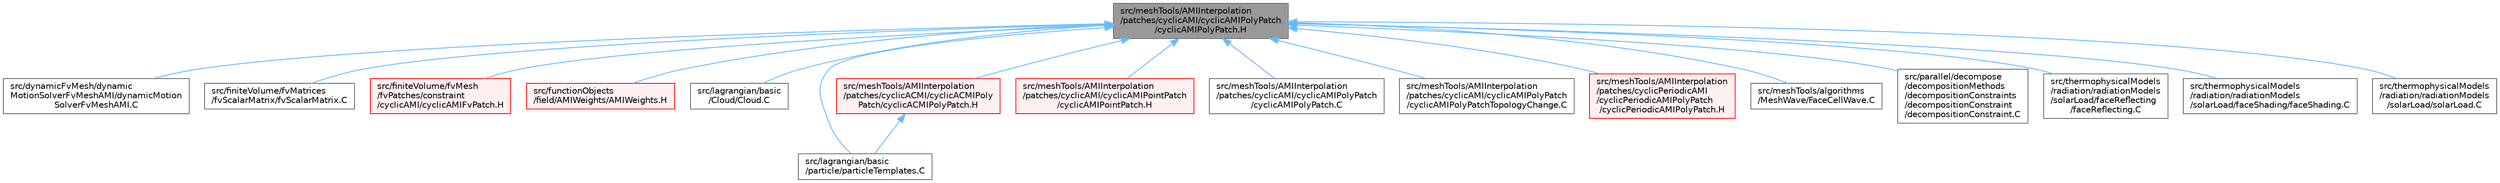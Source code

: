 digraph "src/meshTools/AMIInterpolation/patches/cyclicAMI/cyclicAMIPolyPatch/cyclicAMIPolyPatch.H"
{
 // LATEX_PDF_SIZE
  bgcolor="transparent";
  edge [fontname=Helvetica,fontsize=10,labelfontname=Helvetica,labelfontsize=10];
  node [fontname=Helvetica,fontsize=10,shape=box,height=0.2,width=0.4];
  Node1 [id="Node000001",label="src/meshTools/AMIInterpolation\l/patches/cyclicAMI/cyclicAMIPolyPatch\l/cyclicAMIPolyPatch.H",height=0.2,width=0.4,color="gray40", fillcolor="grey60", style="filled", fontcolor="black",tooltip=" "];
  Node1 -> Node2 [id="edge1_Node000001_Node000002",dir="back",color="steelblue1",style="solid",tooltip=" "];
  Node2 [id="Node000002",label="src/dynamicFvMesh/dynamic\lMotionSolverFvMeshAMI/dynamicMotion\lSolverFvMeshAMI.C",height=0.2,width=0.4,color="grey40", fillcolor="white", style="filled",URL="$dynamicMotionSolverFvMeshAMI_8C.html",tooltip=" "];
  Node1 -> Node3 [id="edge2_Node000001_Node000003",dir="back",color="steelblue1",style="solid",tooltip=" "];
  Node3 [id="Node000003",label="src/finiteVolume/fvMatrices\l/fvScalarMatrix/fvScalarMatrix.C",height=0.2,width=0.4,color="grey40", fillcolor="white", style="filled",URL="$fvScalarMatrix_8C.html",tooltip=" "];
  Node1 -> Node4 [id="edge3_Node000001_Node000004",dir="back",color="steelblue1",style="solid",tooltip=" "];
  Node4 [id="Node000004",label="src/finiteVolume/fvMesh\l/fvPatches/constraint\l/cyclicAMI/cyclicAMIFvPatch.H",height=0.2,width=0.4,color="red", fillcolor="#FFF0F0", style="filled",URL="$cyclicAMIFvPatch_8H.html",tooltip=" "];
  Node1 -> Node35 [id="edge4_Node000001_Node000035",dir="back",color="steelblue1",style="solid",tooltip=" "];
  Node35 [id="Node000035",label="src/functionObjects\l/field/AMIWeights/AMIWeights.H",height=0.2,width=0.4,color="red", fillcolor="#FFF0F0", style="filled",URL="$AMIWeights_8H.html",tooltip=" "];
  Node1 -> Node37 [id="edge5_Node000001_Node000037",dir="back",color="steelblue1",style="solid",tooltip=" "];
  Node37 [id="Node000037",label="src/lagrangian/basic\l/Cloud/Cloud.C",height=0.2,width=0.4,color="grey40", fillcolor="white", style="filled",URL="$Cloud_8C.html",tooltip=" "];
  Node1 -> Node38 [id="edge6_Node000001_Node000038",dir="back",color="steelblue1",style="solid",tooltip=" "];
  Node38 [id="Node000038",label="src/lagrangian/basic\l/particle/particleTemplates.C",height=0.2,width=0.4,color="grey40", fillcolor="white", style="filled",URL="$particleTemplates_8C.html",tooltip=" "];
  Node1 -> Node39 [id="edge7_Node000001_Node000039",dir="back",color="steelblue1",style="solid",tooltip=" "];
  Node39 [id="Node000039",label="src/meshTools/AMIInterpolation\l/patches/cyclicACMI/cyclicACMIPoly\lPatch/cyclicACMIPolyPatch.H",height=0.2,width=0.4,color="red", fillcolor="#FFF0F0", style="filled",URL="$cyclicACMIPolyPatch_8H.html",tooltip=" "];
  Node39 -> Node38 [id="edge8_Node000039_Node000038",dir="back",color="steelblue1",style="solid",tooltip=" "];
  Node1 -> Node59 [id="edge9_Node000001_Node000059",dir="back",color="steelblue1",style="solid",tooltip=" "];
  Node59 [id="Node000059",label="src/meshTools/AMIInterpolation\l/patches/cyclicAMI/cyclicAMIPointPatch\l/cyclicAMIPointPatch.H",height=0.2,width=0.4,color="red", fillcolor="#FFF0F0", style="filled",URL="$cyclicAMIPointPatch_8H.html",tooltip=" "];
  Node1 -> Node65 [id="edge10_Node000001_Node000065",dir="back",color="steelblue1",style="solid",tooltip=" "];
  Node65 [id="Node000065",label="src/meshTools/AMIInterpolation\l/patches/cyclicAMI/cyclicAMIPolyPatch\l/cyclicAMIPolyPatch.C",height=0.2,width=0.4,color="grey40", fillcolor="white", style="filled",URL="$cyclicAMIPolyPatch_8C.html",tooltip=" "];
  Node1 -> Node66 [id="edge11_Node000001_Node000066",dir="back",color="steelblue1",style="solid",tooltip=" "];
  Node66 [id="Node000066",label="src/meshTools/AMIInterpolation\l/patches/cyclicAMI/cyclicAMIPolyPatch\l/cyclicAMIPolyPatchTopologyChange.C",height=0.2,width=0.4,color="grey40", fillcolor="white", style="filled",URL="$cyclicAMIPolyPatchTopologyChange_8C.html",tooltip=" "];
  Node1 -> Node67 [id="edge12_Node000001_Node000067",dir="back",color="steelblue1",style="solid",tooltip=" "];
  Node67 [id="Node000067",label="src/meshTools/AMIInterpolation\l/patches/cyclicPeriodicAMI\l/cyclicPeriodicAMIPolyPatch\l/cyclicPeriodicAMIPolyPatch.H",height=0.2,width=0.4,color="red", fillcolor="#FFF0F0", style="filled",URL="$cyclicPeriodicAMIPolyPatch_8H.html",tooltip=" "];
  Node1 -> Node69 [id="edge13_Node000001_Node000069",dir="back",color="steelblue1",style="solid",tooltip=" "];
  Node69 [id="Node000069",label="src/meshTools/algorithms\l/MeshWave/FaceCellWave.C",height=0.2,width=0.4,color="grey40", fillcolor="white", style="filled",URL="$FaceCellWave_8C.html",tooltip=" "];
  Node1 -> Node70 [id="edge14_Node000001_Node000070",dir="back",color="steelblue1",style="solid",tooltip=" "];
  Node70 [id="Node000070",label="src/parallel/decompose\l/decompositionMethods\l/decompositionConstraints\l/decompositionConstraint\l/decompositionConstraint.C",height=0.2,width=0.4,color="grey40", fillcolor="white", style="filled",URL="$decompositionConstraint_8C.html",tooltip=" "];
  Node1 -> Node71 [id="edge15_Node000001_Node000071",dir="back",color="steelblue1",style="solid",tooltip=" "];
  Node71 [id="Node000071",label="src/thermophysicalModels\l/radiation/radiationModels\l/solarLoad/faceReflecting\l/faceReflecting.C",height=0.2,width=0.4,color="grey40", fillcolor="white", style="filled",URL="$faceReflecting_8C.html",tooltip=" "];
  Node1 -> Node72 [id="edge16_Node000001_Node000072",dir="back",color="steelblue1",style="solid",tooltip=" "];
  Node72 [id="Node000072",label="src/thermophysicalModels\l/radiation/radiationModels\l/solarLoad/faceShading/faceShading.C",height=0.2,width=0.4,color="grey40", fillcolor="white", style="filled",URL="$faceShading_8C.html",tooltip=" "];
  Node1 -> Node73 [id="edge17_Node000001_Node000073",dir="back",color="steelblue1",style="solid",tooltip=" "];
  Node73 [id="Node000073",label="src/thermophysicalModels\l/radiation/radiationModels\l/solarLoad/solarLoad.C",height=0.2,width=0.4,color="grey40", fillcolor="white", style="filled",URL="$solarLoad_8C.html",tooltip=" "];
}
